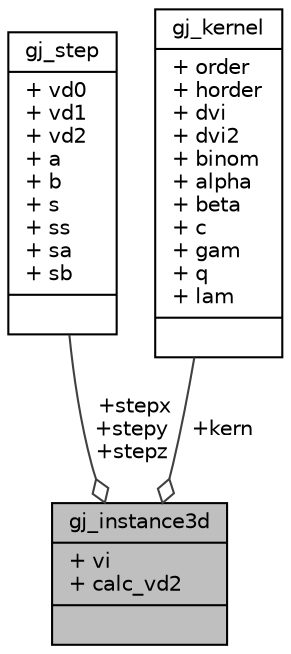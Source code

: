 digraph "gj_instance3d"
{
 // INTERACTIVE_SVG=YES
  edge [fontname="Helvetica",fontsize="10",labelfontname="Helvetica",labelfontsize="10"];
  node [fontname="Helvetica",fontsize="10",shape=record];
  Node1 [label="{gj_instance3d\n|+ vi\l+ calc_vd2\l|}",height=0.2,width=0.4,color="black", fillcolor="grey75", style="filled", fontcolor="black"];
  Node2 -> Node1 [color="grey25",fontsize="10",style="solid",label=" +stepx\n+stepy\n+stepz" ,arrowhead="odiamond",fontname="Helvetica"];
  Node2 [label="{gj_step\n|+ vd0\l+ vd1\l+ vd2\l+ a\l+ b\l+ s\l+ ss\l+ sa\l+ sb\l|}",height=0.2,width=0.4,color="black", fillcolor="white", style="filled",URL="$structgj__step.html",tooltip="Gauss-Jackson Integration Step. "];
  Node3 -> Node1 [color="grey25",fontsize="10",style="solid",label=" +kern" ,arrowhead="odiamond",fontname="Helvetica"];
  Node3 [label="{gj_kernel\n|+ order\l+ horder\l+ dvi\l+ dvi2\l+ binom\l+ alpha\l+ beta\l+ c\l+ gam\l+ q\l+ lam\l|}",height=0.2,width=0.4,color="black", fillcolor="white", style="filled",URL="$structgj__kernel.html",tooltip="pxnxm element cube "];
}
